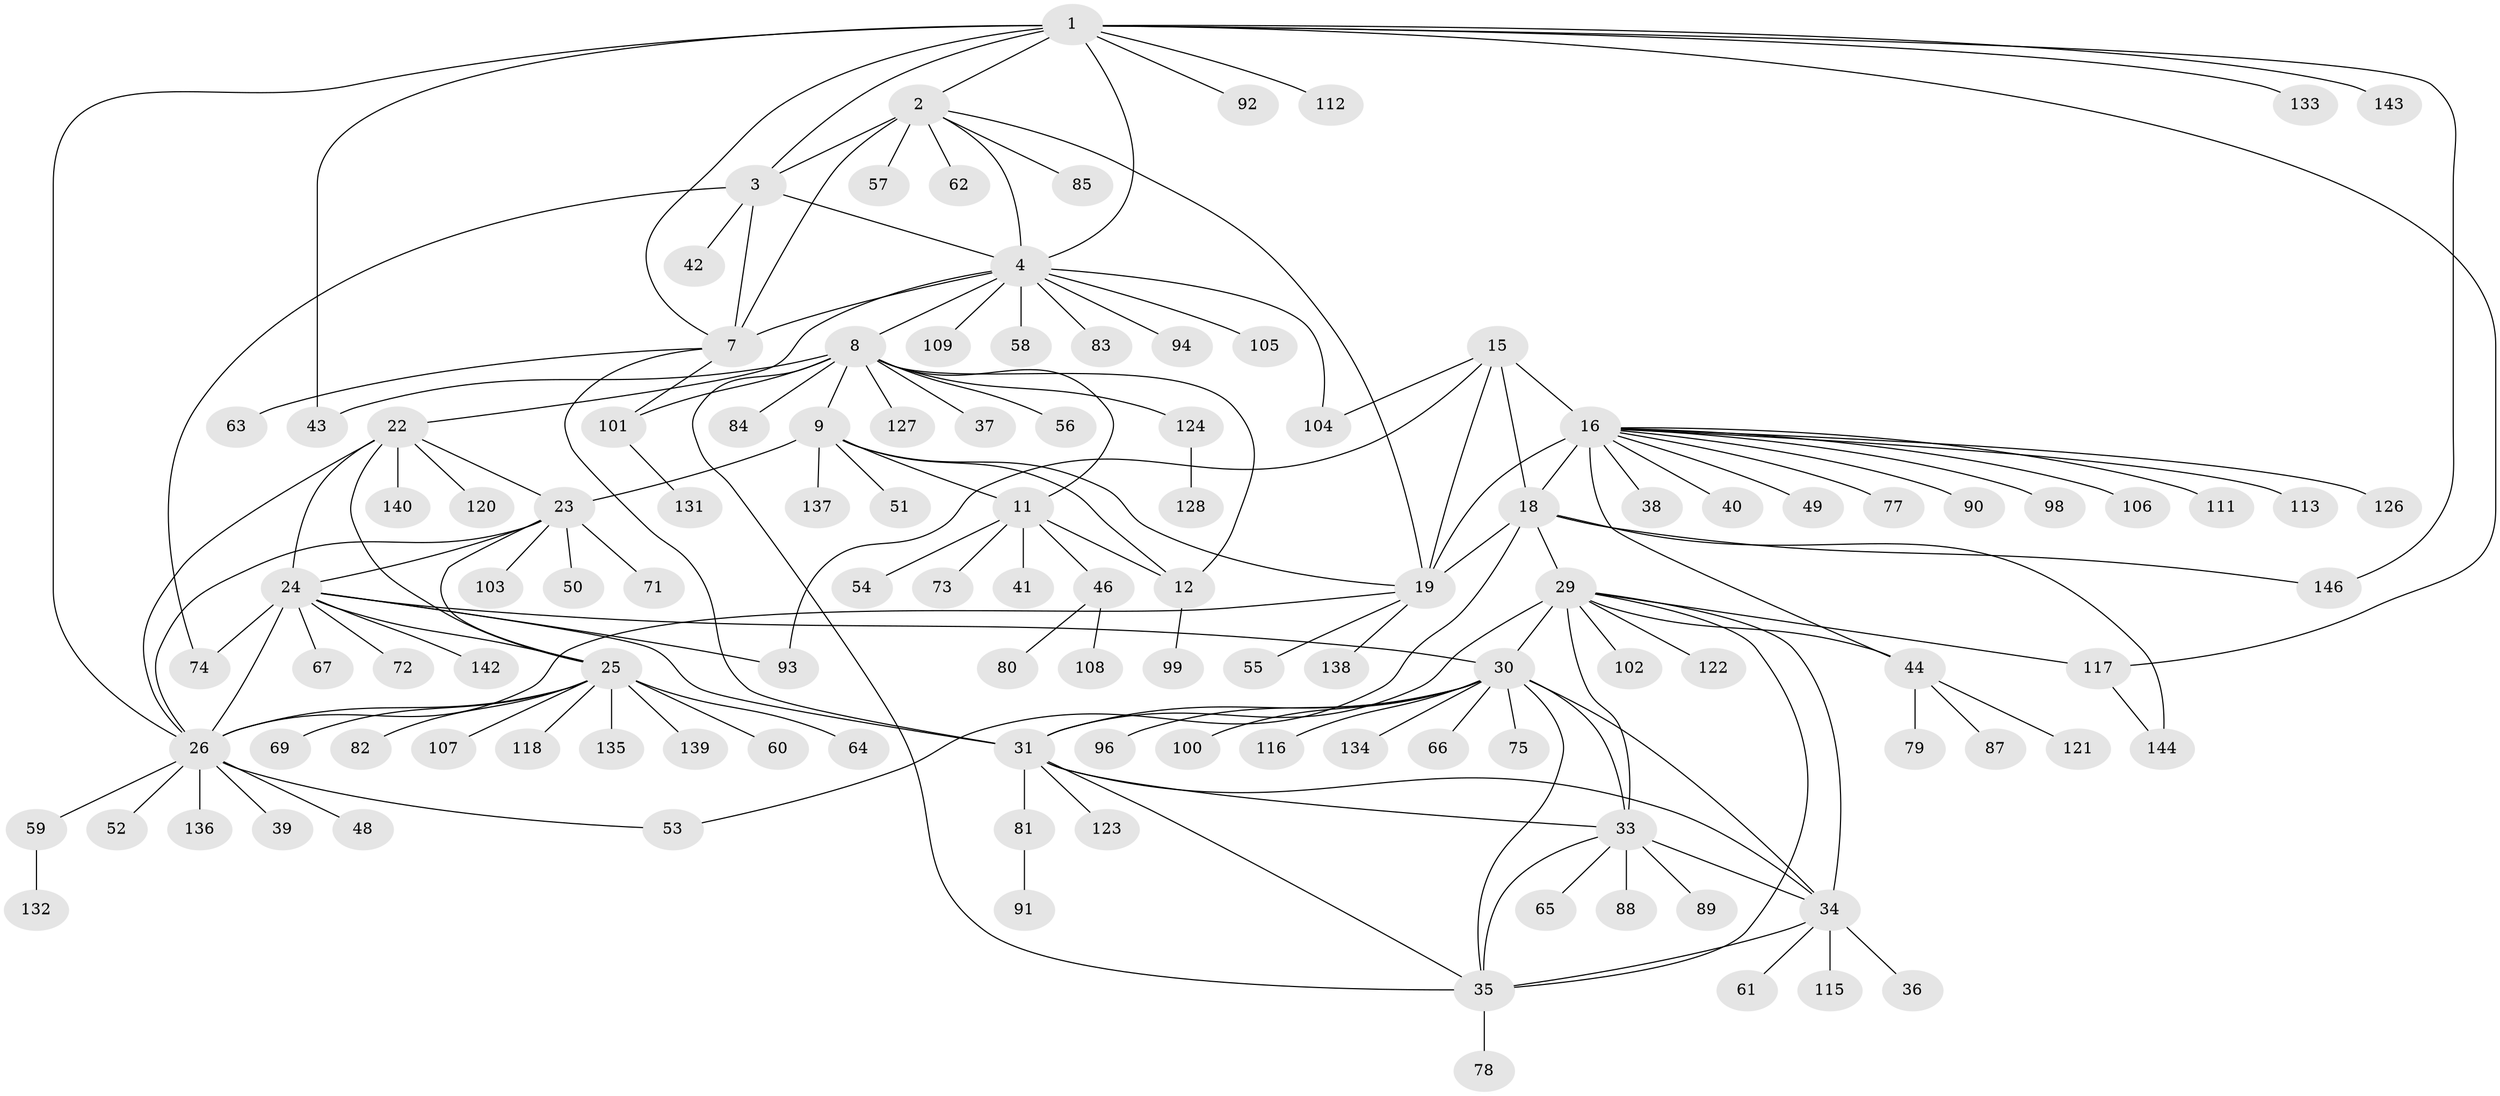 // original degree distribution, {14: 0.0136986301369863, 9: 0.04794520547945205, 7: 0.03424657534246575, 13: 0.00684931506849315, 11: 0.02054794520547945, 10: 0.03424657534246575, 8: 0.0547945205479452, 16: 0.00684931506849315, 6: 0.00684931506849315, 12: 0.0136986301369863, 2: 0.13013698630136986, 1: 0.589041095890411, 5: 0.00684931506849315, 3: 0.03424657534246575}
// Generated by graph-tools (version 1.1) at 2025/42/03/06/25 10:42:11]
// undirected, 119 vertices, 164 edges
graph export_dot {
graph [start="1"]
  node [color=gray90,style=filled];
  1 [super="+110"];
  2 [super="+6"];
  3 [super="+5"];
  4 [super="+45"];
  7;
  8 [super="+10"];
  9 [super="+13"];
  11 [super="+14"];
  12 [super="+119"];
  15;
  16 [super="+17"];
  18 [super="+20"];
  19 [super="+21"];
  22 [super="+70"];
  23 [super="+86"];
  24 [super="+145"];
  25 [super="+27"];
  26 [super="+28"];
  29 [super="+32"];
  30 [super="+97"];
  31 [super="+125"];
  33 [super="+129"];
  34 [super="+95"];
  35;
  36 [super="+47"];
  37;
  38;
  39;
  40;
  41;
  42;
  43;
  44 [super="+114"];
  46;
  48;
  49;
  50;
  51;
  52;
  53;
  54;
  55;
  56;
  57;
  58 [super="+68"];
  59;
  60;
  61;
  62;
  63;
  64 [super="+76"];
  65;
  66;
  67;
  69;
  71;
  72;
  73;
  74;
  75;
  77;
  78;
  79;
  80;
  81;
  82;
  83 [super="+130"];
  84;
  85;
  87;
  88;
  89;
  90;
  91;
  92;
  93;
  94;
  96;
  98;
  99;
  100;
  101;
  102;
  103;
  104;
  105;
  106;
  107;
  108;
  109 [super="+141"];
  111;
  112;
  113;
  115;
  116;
  117;
  118;
  120;
  121;
  122;
  123;
  124;
  126;
  127;
  128;
  131;
  132;
  133;
  134;
  135;
  136;
  137;
  138;
  139;
  140;
  142;
  143;
  144;
  146;
  1 -- 2 [weight=2];
  1 -- 3 [weight=2];
  1 -- 4;
  1 -- 7;
  1 -- 26;
  1 -- 43;
  1 -- 92;
  1 -- 112;
  1 -- 117;
  1 -- 143;
  1 -- 146;
  1 -- 133;
  2 -- 3 [weight=4];
  2 -- 4 [weight=2];
  2 -- 7 [weight=2];
  2 -- 19;
  2 -- 57;
  2 -- 62;
  2 -- 85;
  3 -- 4 [weight=2];
  3 -- 7 [weight=2];
  3 -- 74;
  3 -- 42;
  4 -- 7;
  4 -- 8;
  4 -- 58;
  4 -- 83;
  4 -- 94;
  4 -- 104;
  4 -- 105;
  4 -- 109;
  4 -- 22;
  7 -- 31;
  7 -- 63;
  7 -- 101;
  8 -- 9 [weight=4];
  8 -- 11 [weight=4];
  8 -- 12 [weight=2];
  8 -- 84;
  8 -- 101;
  8 -- 124;
  8 -- 127;
  8 -- 35;
  8 -- 37;
  8 -- 43;
  8 -- 56;
  9 -- 11 [weight=4];
  9 -- 12 [weight=2];
  9 -- 51;
  9 -- 137;
  9 -- 19;
  9 -- 23;
  11 -- 12 [weight=2];
  11 -- 41;
  11 -- 54;
  11 -- 73;
  11 -- 46;
  12 -- 99;
  15 -- 16 [weight=2];
  15 -- 18 [weight=2];
  15 -- 19 [weight=2];
  15 -- 93;
  15 -- 104;
  16 -- 18 [weight=4];
  16 -- 19 [weight=4];
  16 -- 38;
  16 -- 40;
  16 -- 49;
  16 -- 77;
  16 -- 90;
  16 -- 98;
  16 -- 106;
  16 -- 111;
  16 -- 113;
  16 -- 126;
  16 -- 44;
  18 -- 19 [weight=4];
  18 -- 29;
  18 -- 53;
  18 -- 144;
  18 -- 146;
  19 -- 55;
  19 -- 26;
  19 -- 138;
  22 -- 23;
  22 -- 24;
  22 -- 25 [weight=2];
  22 -- 26 [weight=2];
  22 -- 120;
  22 -- 140;
  23 -- 24;
  23 -- 25 [weight=2];
  23 -- 26 [weight=2];
  23 -- 50;
  23 -- 71;
  23 -- 103;
  24 -- 25 [weight=2];
  24 -- 26 [weight=2];
  24 -- 31;
  24 -- 67;
  24 -- 72;
  24 -- 74;
  24 -- 93;
  24 -- 142;
  24 -- 30;
  25 -- 26 [weight=4];
  25 -- 60;
  25 -- 69;
  25 -- 82;
  25 -- 107;
  25 -- 118;
  25 -- 135;
  25 -- 64;
  25 -- 139;
  26 -- 39;
  26 -- 48;
  26 -- 52;
  26 -- 59;
  26 -- 136;
  26 -- 53;
  29 -- 30 [weight=2];
  29 -- 31 [weight=2];
  29 -- 33 [weight=2];
  29 -- 34 [weight=2];
  29 -- 35 [weight=2];
  29 -- 44;
  29 -- 102;
  29 -- 117;
  29 -- 122;
  30 -- 31;
  30 -- 33;
  30 -- 34;
  30 -- 35;
  30 -- 66;
  30 -- 75;
  30 -- 96;
  30 -- 116;
  30 -- 134;
  30 -- 100;
  31 -- 33;
  31 -- 34;
  31 -- 35;
  31 -- 81;
  31 -- 123;
  33 -- 34;
  33 -- 35;
  33 -- 65;
  33 -- 88;
  33 -- 89;
  34 -- 35;
  34 -- 36;
  34 -- 61;
  34 -- 115;
  35 -- 78;
  44 -- 79;
  44 -- 87;
  44 -- 121;
  46 -- 80;
  46 -- 108;
  59 -- 132;
  81 -- 91;
  101 -- 131;
  117 -- 144;
  124 -- 128;
}
